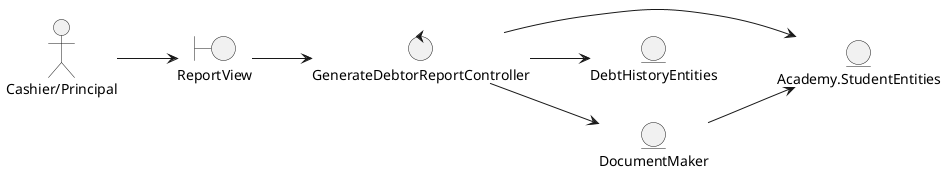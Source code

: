 @startuml
left to right direction

actor "Cashier/Principal"

boundary ReportView

control GenerateDebtorReportController

entity Academy.StudentEntities
entity DebtHistoryEntities
entity DocumentMaker


'--- Actor relations ---
"Cashier/Principal" --> ReportView

'--- Views relations ---
ReportView --> GenerateDebtorReportController

'--- Controllers relations ---
GenerateDebtorReportController --> Academy.StudentEntities
GenerateDebtorReportController --> DebtHistoryEntities
GenerateDebtorReportController --> DocumentMaker

'--- Entity relations ---
DocumentMaker --> Academy.StudentEntities
@enduml